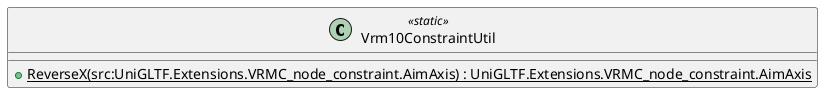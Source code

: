 @startuml
class Vrm10ConstraintUtil <<static>> {
    + {static} ReverseX(src:UniGLTF.Extensions.VRMC_node_constraint.AimAxis) : UniGLTF.Extensions.VRMC_node_constraint.AimAxis
}
@enduml
